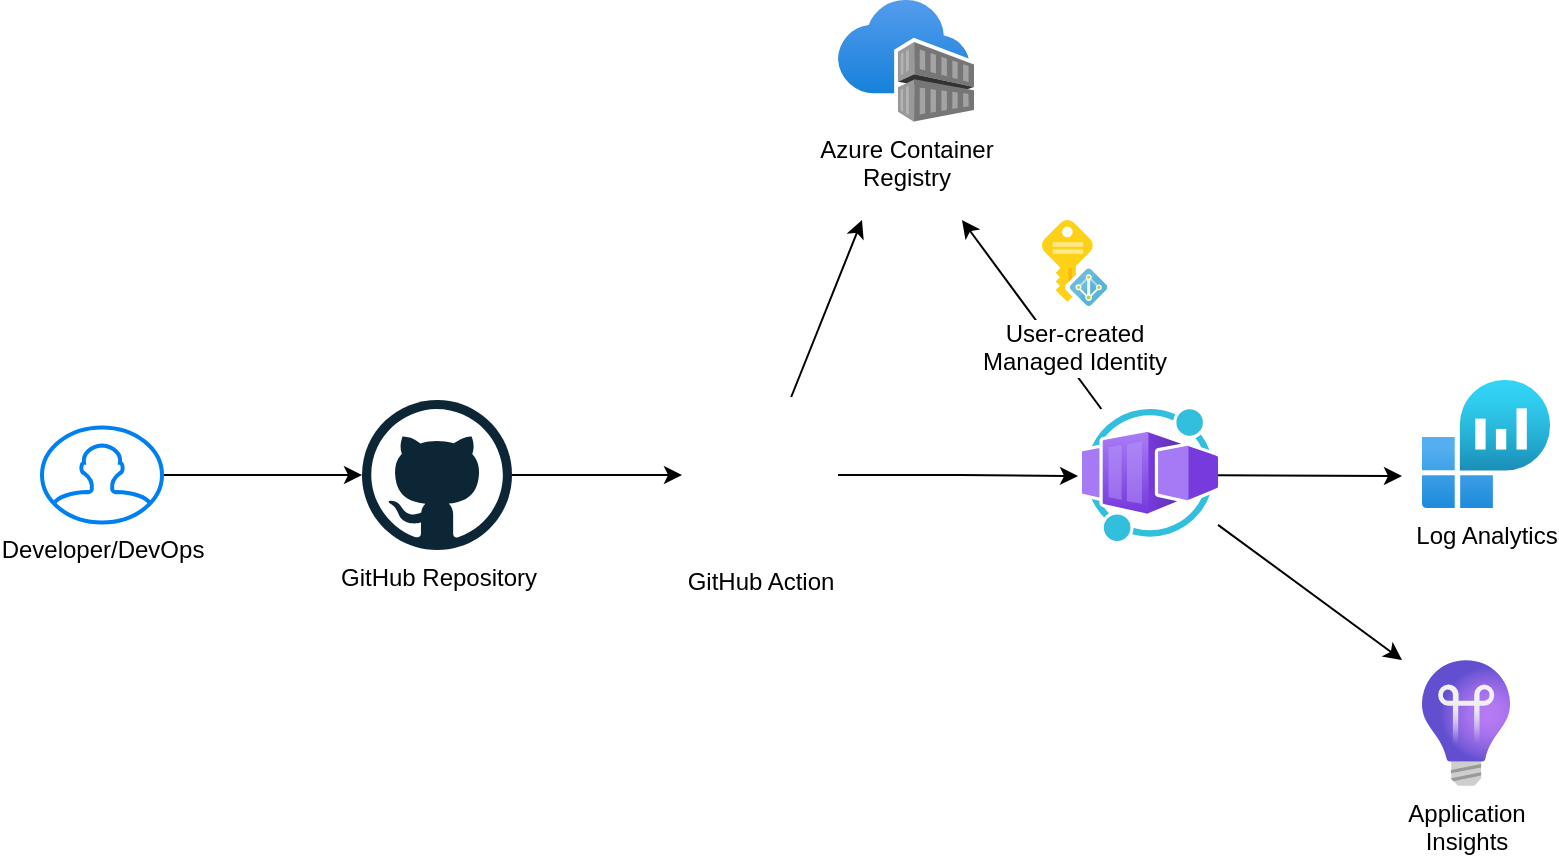 <mxfile version="20.6.0" type="device"><diagram id="Gn-vC2JK_-DnyfmTJZjf" name="Page-1"><mxGraphModel dx="1170" dy="764" grid="1" gridSize="10" guides="1" tooltips="1" connect="1" arrows="1" fold="1" page="1" pageScale="1" pageWidth="827" pageHeight="1169" math="0" shadow="0"><root><mxCell id="0"/><mxCell id="1" parent="0"/><mxCell id="DUFTPNBEoVwnd11NVprI-8" style="edgeStyle=orthogonalEdgeStyle;rounded=0;orthogonalLoop=1;jettySize=auto;html=1;" edge="1" parent="1" source="DUFTPNBEoVwnd11NVprI-1" target="DUFTPNBEoVwnd11NVprI-2"><mxGeometry relative="1" as="geometry"/></mxCell><mxCell id="DUFTPNBEoVwnd11NVprI-1" value="Developer/DevOps" style="html=1;verticalLabelPosition=bottom;align=center;labelBackgroundColor=#ffffff;verticalAlign=top;strokeWidth=2;strokeColor=#0080F0;shadow=0;dashed=0;shape=mxgraph.ios7.icons.user;" vertex="1" parent="1"><mxGeometry x="40" y="283.75" width="60" height="47.5" as="geometry"/></mxCell><mxCell id="DUFTPNBEoVwnd11NVprI-9" style="edgeStyle=orthogonalEdgeStyle;rounded=0;orthogonalLoop=1;jettySize=auto;html=1;" edge="1" parent="1" source="DUFTPNBEoVwnd11NVprI-2" target="DUFTPNBEoVwnd11NVprI-3"><mxGeometry relative="1" as="geometry"/></mxCell><mxCell id="DUFTPNBEoVwnd11NVprI-2" value="GitHub Repository" style="dashed=0;outlineConnect=0;html=1;align=center;labelPosition=center;verticalLabelPosition=bottom;verticalAlign=top;shape=mxgraph.weblogos.github" vertex="1" parent="1"><mxGeometry x="200" y="270" width="75" height="75" as="geometry"/></mxCell><mxCell id="DUFTPNBEoVwnd11NVprI-11" style="edgeStyle=orthogonalEdgeStyle;rounded=0;orthogonalLoop=1;jettySize=auto;html=1;entryX=-0.029;entryY=0.508;entryDx=0;entryDy=0;entryPerimeter=0;" edge="1" parent="1" source="DUFTPNBEoVwnd11NVprI-3" target="DUFTPNBEoVwnd11NVprI-4"><mxGeometry relative="1" as="geometry"/></mxCell><mxCell id="DUFTPNBEoVwnd11NVprI-14" style="rounded=0;orthogonalLoop=1;jettySize=auto;html=1;" edge="1" parent="1" source="DUFTPNBEoVwnd11NVprI-3"><mxGeometry relative="1" as="geometry"><mxPoint x="450" y="180" as="targetPoint"/></mxGeometry></mxCell><mxCell id="DUFTPNBEoVwnd11NVprI-3" value="GitHub Action" style="shape=image;html=1;verticalAlign=top;verticalLabelPosition=bottom;labelBackgroundColor=#ffffff;imageAspect=0;aspect=fixed;image=https://cdn1.iconfinder.com/data/icons/picons-social/57/github-128.png" vertex="1" parent="1"><mxGeometry x="360" y="268.5" width="78" height="78" as="geometry"/></mxCell><mxCell id="DUFTPNBEoVwnd11NVprI-16" style="edgeStyle=none;rounded=0;orthogonalLoop=1;jettySize=auto;html=1;" edge="1" parent="1" source="DUFTPNBEoVwnd11NVprI-4"><mxGeometry relative="1" as="geometry"><mxPoint x="500" y="180" as="targetPoint"/></mxGeometry></mxCell><mxCell id="DUFTPNBEoVwnd11NVprI-18" style="edgeStyle=none;rounded=0;orthogonalLoop=1;jettySize=auto;html=1;" edge="1" parent="1" source="DUFTPNBEoVwnd11NVprI-4"><mxGeometry relative="1" as="geometry"><mxPoint x="720" y="308" as="targetPoint"/></mxGeometry></mxCell><mxCell id="DUFTPNBEoVwnd11NVprI-20" style="edgeStyle=none;rounded=0;orthogonalLoop=1;jettySize=auto;html=1;" edge="1" parent="1" source="DUFTPNBEoVwnd11NVprI-4"><mxGeometry relative="1" as="geometry"><mxPoint x="720" y="400" as="targetPoint"/></mxGeometry></mxCell><mxCell id="DUFTPNBEoVwnd11NVprI-4" value="" style="aspect=fixed;html=1;points=[];align=center;image;fontSize=12;image=img/lib/azure2/other/Worker_Container_App.svg;" vertex="1" parent="1"><mxGeometry x="560" y="274.5" width="68" height="66" as="geometry"/></mxCell><mxCell id="DUFTPNBEoVwnd11NVprI-5" value="Log Analytics" style="aspect=fixed;html=1;points=[];align=center;image;fontSize=12;image=img/lib/azure2/analytics/Log_Analytics_Workspaces.svg;" vertex="1" parent="1"><mxGeometry x="730" y="260" width="64" height="64" as="geometry"/></mxCell><mxCell id="DUFTPNBEoVwnd11NVprI-6" value="Application&lt;br&gt;Insights" style="aspect=fixed;html=1;points=[];align=center;image;fontSize=12;image=img/lib/azure2/devops/Application_Insights.svg;" vertex="1" parent="1"><mxGeometry x="730" y="400" width="44" height="63" as="geometry"/></mxCell><mxCell id="DUFTPNBEoVwnd11NVprI-7" value="User-created&lt;br&gt;Managed Identity" style="sketch=0;aspect=fixed;html=1;points=[];align=center;image;fontSize=12;image=img/lib/mscae/Managed_Identities.svg;" vertex="1" parent="1"><mxGeometry x="540.0" y="180" width="32.68" height="43" as="geometry"/></mxCell><mxCell id="DUFTPNBEoVwnd11NVprI-10" value="Azure Container&lt;br&gt;Registry" style="aspect=fixed;html=1;points=[];align=center;image;fontSize=12;image=img/lib/azure2/containers/Container_Registries.svg;" vertex="1" parent="1"><mxGeometry x="438" y="70" width="68" height="61" as="geometry"/></mxCell><mxCell id="DUFTPNBEoVwnd11NVprI-23" value="" style="shape=image;html=1;verticalAlign=top;verticalLabelPosition=bottom;labelBackgroundColor=#ffffff;imageAspect=0;aspect=fixed;image=https://cdn0.iconfinder.com/data/icons/phosphor-thin-vol-3/256/number-circle-one-thin-128.png;fontColor=#FF0000;imageBackground=default;" vertex="1" parent="1"><mxGeometry x="56" y="246.5" width="28" height="28" as="geometry"/></mxCell><mxCell id="DUFTPNBEoVwnd11NVprI-25" value="" style="shape=image;html=1;verticalAlign=top;verticalLabelPosition=bottom;labelBackgroundColor=#ffffff;imageAspect=0;aspect=fixed;image=https://cdn0.iconfinder.com/data/icons/phosphor-thin-vol-3/256/number-circle-two-thin-128.png;fontColor=#FF0000;" vertex="1" parent="1"><mxGeometry x="223.5" y="232" width="28" height="28" as="geometry"/></mxCell><mxCell id="DUFTPNBEoVwnd11NVprI-27" value="" style="shape=image;html=1;verticalAlign=top;verticalLabelPosition=bottom;labelBackgroundColor=#ffffff;imageAspect=0;aspect=fixed;image=https://cdn0.iconfinder.com/data/icons/phosphor-thin-vol-3/256/number-circle-three-thin-128.png;fontColor=#FF0000;" vertex="1" parent="1"><mxGeometry x="360" y="246.5" width="28" height="28" as="geometry"/></mxCell><mxCell id="DUFTPNBEoVwnd11NVprI-28" value="" style="shape=image;html=1;verticalAlign=top;verticalLabelPosition=bottom;labelBackgroundColor=#ffffff;imageAspect=0;aspect=fixed;image=https://cdn0.iconfinder.com/data/icons/phosphor-thin-vol-3/256/number-circle-four-thin-128.png;fontColor=#FF0000;" vertex="1" parent="1"><mxGeometry x="400" y="152" width="28" height="28" as="geometry"/></mxCell><mxCell id="DUFTPNBEoVwnd11NVprI-29" value="" style="shape=image;html=1;verticalAlign=top;verticalLabelPosition=bottom;labelBackgroundColor=#ffffff;imageAspect=0;aspect=fixed;image=https://cdn0.iconfinder.com/data/icons/phosphor-thin-vol-3/256/number-circle-five-thin-128.png;fontColor=#FF0000;" vertex="1" parent="1"><mxGeometry x="520" y="278" width="28" height="28" as="geometry"/></mxCell><mxCell id="DUFTPNBEoVwnd11NVprI-30" value="" style="shape=image;html=1;verticalAlign=top;verticalLabelPosition=bottom;labelBackgroundColor=#ffffff;imageAspect=0;aspect=fixed;image=https://cdn0.iconfinder.com/data/icons/phosphor-thin-vol-3/256/number-circle-six-thin-128.png;fontColor=#FF0000;" vertex="1" parent="1"><mxGeometry x="512" y="70" width="28" height="28" as="geometry"/></mxCell><mxCell id="DUFTPNBEoVwnd11NVprI-31" value="" style="shape=image;html=1;verticalAlign=top;verticalLabelPosition=bottom;labelBackgroundColor=#ffffff;imageAspect=0;aspect=fixed;image=https://cdn0.iconfinder.com/data/icons/phosphor-thin-vol-3/256/number-circle-seven-thin-128.png;fontColor=#FF0000;" vertex="1" parent="1"><mxGeometry x="720" y="255.75" width="28" height="28" as="geometry"/></mxCell><mxCell id="DUFTPNBEoVwnd11NVprI-32" value="" style="shape=image;html=1;verticalAlign=top;verticalLabelPosition=bottom;labelBackgroundColor=#ffffff;imageAspect=0;aspect=fixed;image=https://cdn0.iconfinder.com/data/icons/phosphor-thin-vol-3/256/number-circle-seven-thin-128.png;fontColor=#FF0000;" vertex="1" parent="1"><mxGeometry x="720" y="372" width="28" height="28" as="geometry"/></mxCell></root></mxGraphModel></diagram></mxfile>